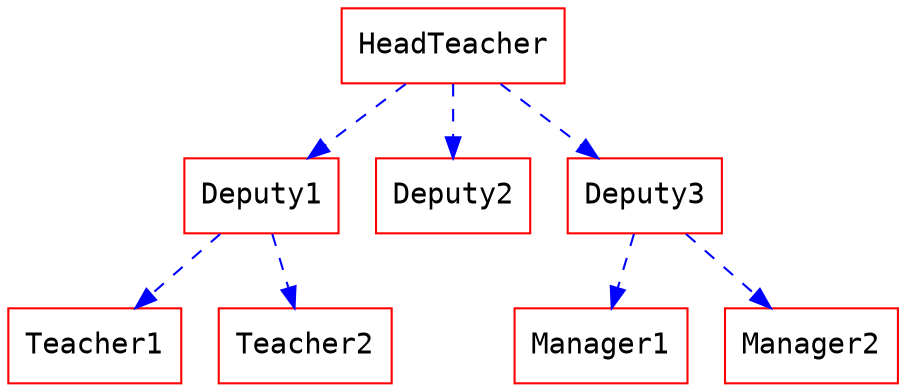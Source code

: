digraph heirarchy {
     //nodesep=1.0; //increase separation between nodes
     node [color=red, fontname=Courier, shape=box] //All nodes will have same color and shape.
     edge [color=blue, style=dashed] // all lines will look like this.

     HeadTeacher->{Deputy1 Deputy2 Deputy3}
     Deputy1->{Teacher1 Teacher2}
     Deputy3->{Manager1 Manager2}
}
